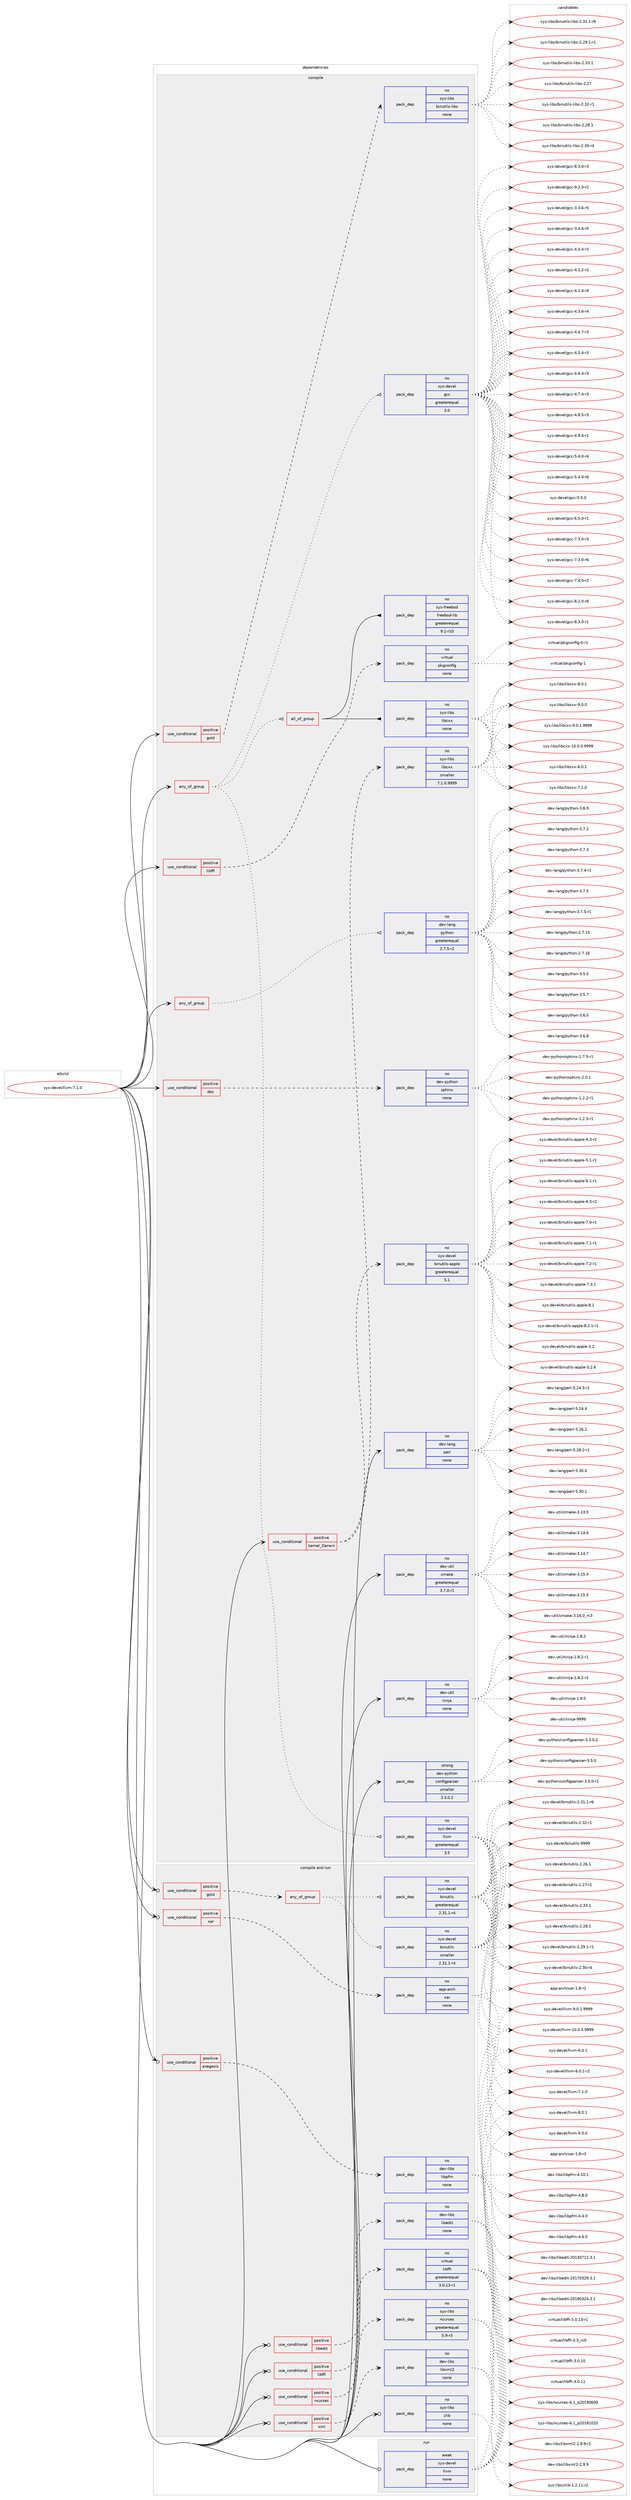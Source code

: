 digraph prolog {

# *************
# Graph options
# *************

newrank=true;
concentrate=true;
compound=true;
graph [rankdir=LR,fontname=Helvetica,fontsize=10,ranksep=1.5];#, ranksep=2.5, nodesep=0.2];
edge  [arrowhead=vee];
node  [fontname=Helvetica,fontsize=10];

# **********
# The ebuild
# **********

subgraph cluster_leftcol {
color=gray;
rank=same;
label=<<i>ebuild</i>>;
id [label="sys-devel/llvm-7.1.0", color=red, width=4, href="../sys-devel/llvm-7.1.0.svg"];
}

# ****************
# The dependencies
# ****************

subgraph cluster_midcol {
color=gray;
label=<<i>dependencies</i>>;
subgraph cluster_compile {
fillcolor="#eeeeee";
style=filled;
label=<<i>compile</i>>;
subgraph any15049 {
dependency890521 [label=<<TABLE BORDER="0" CELLBORDER="1" CELLSPACING="0" CELLPADDING="4"><TR><TD CELLPADDING="10">any_of_group</TD></TR></TABLE>>, shape=none, color=red];subgraph pack660897 {
dependency890522 [label=<<TABLE BORDER="0" CELLBORDER="1" CELLSPACING="0" CELLPADDING="4" WIDTH="220"><TR><TD ROWSPAN="6" CELLPADDING="30">pack_dep</TD></TR><TR><TD WIDTH="110">no</TD></TR><TR><TD>dev-lang</TD></TR><TR><TD>python</TD></TR><TR><TD>greaterequal</TD></TR><TR><TD>2.7.5-r2</TD></TR></TABLE>>, shape=none, color=blue];
}
dependency890521:e -> dependency890522:w [weight=20,style="dotted",arrowhead="oinv"];
}
id:e -> dependency890521:w [weight=20,style="solid",arrowhead="vee"];
subgraph any15050 {
dependency890523 [label=<<TABLE BORDER="0" CELLBORDER="1" CELLSPACING="0" CELLPADDING="4"><TR><TD CELLPADDING="10">any_of_group</TD></TR></TABLE>>, shape=none, color=red];subgraph pack660898 {
dependency890524 [label=<<TABLE BORDER="0" CELLBORDER="1" CELLSPACING="0" CELLPADDING="4" WIDTH="220"><TR><TD ROWSPAN="6" CELLPADDING="30">pack_dep</TD></TR><TR><TD WIDTH="110">no</TD></TR><TR><TD>sys-devel</TD></TR><TR><TD>gcc</TD></TR><TR><TD>greaterequal</TD></TR><TR><TD>3.0</TD></TR></TABLE>>, shape=none, color=blue];
}
dependency890523:e -> dependency890524:w [weight=20,style="dotted",arrowhead="oinv"];
subgraph pack660899 {
dependency890525 [label=<<TABLE BORDER="0" CELLBORDER="1" CELLSPACING="0" CELLPADDING="4" WIDTH="220"><TR><TD ROWSPAN="6" CELLPADDING="30">pack_dep</TD></TR><TR><TD WIDTH="110">no</TD></TR><TR><TD>sys-devel</TD></TR><TR><TD>llvm</TD></TR><TR><TD>greaterequal</TD></TR><TR><TD>3.5</TD></TR></TABLE>>, shape=none, color=blue];
}
dependency890523:e -> dependency890525:w [weight=20,style="dotted",arrowhead="oinv"];
subgraph all537 {
dependency890526 [label=<<TABLE BORDER="0" CELLBORDER="1" CELLSPACING="0" CELLPADDING="4"><TR><TD CELLPADDING="10">all_of_group</TD></TR></TABLE>>, shape=none, color=red];subgraph pack660900 {
dependency890527 [label=<<TABLE BORDER="0" CELLBORDER="1" CELLSPACING="0" CELLPADDING="4" WIDTH="220"><TR><TD ROWSPAN="6" CELLPADDING="30">pack_dep</TD></TR><TR><TD WIDTH="110">no</TD></TR><TR><TD>sys-freebsd</TD></TR><TR><TD>freebsd-lib</TD></TR><TR><TD>greaterequal</TD></TR><TR><TD>9.1-r10</TD></TR></TABLE>>, shape=none, color=blue];
}
dependency890526:e -> dependency890527:w [weight=20,style="solid",arrowhead="inv"];
subgraph pack660901 {
dependency890528 [label=<<TABLE BORDER="0" CELLBORDER="1" CELLSPACING="0" CELLPADDING="4" WIDTH="220"><TR><TD ROWSPAN="6" CELLPADDING="30">pack_dep</TD></TR><TR><TD WIDTH="110">no</TD></TR><TR><TD>sys-libs</TD></TR><TR><TD>libcxx</TD></TR><TR><TD>none</TD></TR><TR><TD></TD></TR></TABLE>>, shape=none, color=blue];
}
dependency890526:e -> dependency890528:w [weight=20,style="solid",arrowhead="inv"];
}
dependency890523:e -> dependency890526:w [weight=20,style="dotted",arrowhead="oinv"];
}
id:e -> dependency890523:w [weight=20,style="solid",arrowhead="vee"];
subgraph cond214041 {
dependency890529 [label=<<TABLE BORDER="0" CELLBORDER="1" CELLSPACING="0" CELLPADDING="4"><TR><TD ROWSPAN="3" CELLPADDING="10">use_conditional</TD></TR><TR><TD>positive</TD></TR><TR><TD>doc</TD></TR></TABLE>>, shape=none, color=red];
subgraph pack660902 {
dependency890530 [label=<<TABLE BORDER="0" CELLBORDER="1" CELLSPACING="0" CELLPADDING="4" WIDTH="220"><TR><TD ROWSPAN="6" CELLPADDING="30">pack_dep</TD></TR><TR><TD WIDTH="110">no</TD></TR><TR><TD>dev-python</TD></TR><TR><TD>sphinx</TD></TR><TR><TD>none</TD></TR><TR><TD></TD></TR></TABLE>>, shape=none, color=blue];
}
dependency890529:e -> dependency890530:w [weight=20,style="dashed",arrowhead="vee"];
}
id:e -> dependency890529:w [weight=20,style="solid",arrowhead="vee"];
subgraph cond214042 {
dependency890531 [label=<<TABLE BORDER="0" CELLBORDER="1" CELLSPACING="0" CELLPADDING="4"><TR><TD ROWSPAN="3" CELLPADDING="10">use_conditional</TD></TR><TR><TD>positive</TD></TR><TR><TD>gold</TD></TR></TABLE>>, shape=none, color=red];
subgraph pack660903 {
dependency890532 [label=<<TABLE BORDER="0" CELLBORDER="1" CELLSPACING="0" CELLPADDING="4" WIDTH="220"><TR><TD ROWSPAN="6" CELLPADDING="30">pack_dep</TD></TR><TR><TD WIDTH="110">no</TD></TR><TR><TD>sys-libs</TD></TR><TR><TD>binutils-libs</TD></TR><TR><TD>none</TD></TR><TR><TD></TD></TR></TABLE>>, shape=none, color=blue];
}
dependency890531:e -> dependency890532:w [weight=20,style="dashed",arrowhead="vee"];
}
id:e -> dependency890531:w [weight=20,style="solid",arrowhead="vee"];
subgraph cond214043 {
dependency890533 [label=<<TABLE BORDER="0" CELLBORDER="1" CELLSPACING="0" CELLPADDING="4"><TR><TD ROWSPAN="3" CELLPADDING="10">use_conditional</TD></TR><TR><TD>positive</TD></TR><TR><TD>kernel_Darwin</TD></TR></TABLE>>, shape=none, color=red];
subgraph pack660904 {
dependency890534 [label=<<TABLE BORDER="0" CELLBORDER="1" CELLSPACING="0" CELLPADDING="4" WIDTH="220"><TR><TD ROWSPAN="6" CELLPADDING="30">pack_dep</TD></TR><TR><TD WIDTH="110">no</TD></TR><TR><TD>sys-libs</TD></TR><TR><TD>libcxx</TD></TR><TR><TD>smaller</TD></TR><TR><TD>7.1.0.9999</TD></TR></TABLE>>, shape=none, color=blue];
}
dependency890533:e -> dependency890534:w [weight=20,style="dashed",arrowhead="vee"];
subgraph pack660905 {
dependency890535 [label=<<TABLE BORDER="0" CELLBORDER="1" CELLSPACING="0" CELLPADDING="4" WIDTH="220"><TR><TD ROWSPAN="6" CELLPADDING="30">pack_dep</TD></TR><TR><TD WIDTH="110">no</TD></TR><TR><TD>sys-devel</TD></TR><TR><TD>binutils-apple</TD></TR><TR><TD>greaterequal</TD></TR><TR><TD>5.1</TD></TR></TABLE>>, shape=none, color=blue];
}
dependency890533:e -> dependency890535:w [weight=20,style="dashed",arrowhead="vee"];
}
id:e -> dependency890533:w [weight=20,style="solid",arrowhead="vee"];
subgraph cond214044 {
dependency890536 [label=<<TABLE BORDER="0" CELLBORDER="1" CELLSPACING="0" CELLPADDING="4"><TR><TD ROWSPAN="3" CELLPADDING="10">use_conditional</TD></TR><TR><TD>positive</TD></TR><TR><TD>libffi</TD></TR></TABLE>>, shape=none, color=red];
subgraph pack660906 {
dependency890537 [label=<<TABLE BORDER="0" CELLBORDER="1" CELLSPACING="0" CELLPADDING="4" WIDTH="220"><TR><TD ROWSPAN="6" CELLPADDING="30">pack_dep</TD></TR><TR><TD WIDTH="110">no</TD></TR><TR><TD>virtual</TD></TR><TR><TD>pkgconfig</TD></TR><TR><TD>none</TD></TR><TR><TD></TD></TR></TABLE>>, shape=none, color=blue];
}
dependency890536:e -> dependency890537:w [weight=20,style="dashed",arrowhead="vee"];
}
id:e -> dependency890536:w [weight=20,style="solid",arrowhead="vee"];
subgraph pack660907 {
dependency890538 [label=<<TABLE BORDER="0" CELLBORDER="1" CELLSPACING="0" CELLPADDING="4" WIDTH="220"><TR><TD ROWSPAN="6" CELLPADDING="30">pack_dep</TD></TR><TR><TD WIDTH="110">no</TD></TR><TR><TD>dev-lang</TD></TR><TR><TD>perl</TD></TR><TR><TD>none</TD></TR><TR><TD></TD></TR></TABLE>>, shape=none, color=blue];
}
id:e -> dependency890538:w [weight=20,style="solid",arrowhead="vee"];
subgraph pack660908 {
dependency890539 [label=<<TABLE BORDER="0" CELLBORDER="1" CELLSPACING="0" CELLPADDING="4" WIDTH="220"><TR><TD ROWSPAN="6" CELLPADDING="30">pack_dep</TD></TR><TR><TD WIDTH="110">no</TD></TR><TR><TD>dev-util</TD></TR><TR><TD>cmake</TD></TR><TR><TD>greaterequal</TD></TR><TR><TD>3.7.0-r1</TD></TR></TABLE>>, shape=none, color=blue];
}
id:e -> dependency890539:w [weight=20,style="solid",arrowhead="vee"];
subgraph pack660909 {
dependency890540 [label=<<TABLE BORDER="0" CELLBORDER="1" CELLSPACING="0" CELLPADDING="4" WIDTH="220"><TR><TD ROWSPAN="6" CELLPADDING="30">pack_dep</TD></TR><TR><TD WIDTH="110">no</TD></TR><TR><TD>dev-util</TD></TR><TR><TD>ninja</TD></TR><TR><TD>none</TD></TR><TR><TD></TD></TR></TABLE>>, shape=none, color=blue];
}
id:e -> dependency890540:w [weight=20,style="solid",arrowhead="vee"];
subgraph pack660910 {
dependency890541 [label=<<TABLE BORDER="0" CELLBORDER="1" CELLSPACING="0" CELLPADDING="4" WIDTH="220"><TR><TD ROWSPAN="6" CELLPADDING="30">pack_dep</TD></TR><TR><TD WIDTH="110">strong</TD></TR><TR><TD>dev-python</TD></TR><TR><TD>configparser</TD></TR><TR><TD>smaller</TD></TR><TR><TD>3.3.0.2</TD></TR></TABLE>>, shape=none, color=blue];
}
id:e -> dependency890541:w [weight=20,style="solid",arrowhead="vee"];
}
subgraph cluster_compileandrun {
fillcolor="#eeeeee";
style=filled;
label=<<i>compile and run</i>>;
subgraph cond214045 {
dependency890542 [label=<<TABLE BORDER="0" CELLBORDER="1" CELLSPACING="0" CELLPADDING="4"><TR><TD ROWSPAN="3" CELLPADDING="10">use_conditional</TD></TR><TR><TD>positive</TD></TR><TR><TD>exegesis</TD></TR></TABLE>>, shape=none, color=red];
subgraph pack660911 {
dependency890543 [label=<<TABLE BORDER="0" CELLBORDER="1" CELLSPACING="0" CELLPADDING="4" WIDTH="220"><TR><TD ROWSPAN="6" CELLPADDING="30">pack_dep</TD></TR><TR><TD WIDTH="110">no</TD></TR><TR><TD>dev-libs</TD></TR><TR><TD>libpfm</TD></TR><TR><TD>none</TD></TR><TR><TD></TD></TR></TABLE>>, shape=none, color=blue];
}
dependency890542:e -> dependency890543:w [weight=20,style="dashed",arrowhead="vee"];
}
id:e -> dependency890542:w [weight=20,style="solid",arrowhead="odotvee"];
subgraph cond214046 {
dependency890544 [label=<<TABLE BORDER="0" CELLBORDER="1" CELLSPACING="0" CELLPADDING="4"><TR><TD ROWSPAN="3" CELLPADDING="10">use_conditional</TD></TR><TR><TD>positive</TD></TR><TR><TD>gold</TD></TR></TABLE>>, shape=none, color=red];
subgraph any15051 {
dependency890545 [label=<<TABLE BORDER="0" CELLBORDER="1" CELLSPACING="0" CELLPADDING="4"><TR><TD CELLPADDING="10">any_of_group</TD></TR></TABLE>>, shape=none, color=red];subgraph pack660912 {
dependency890546 [label=<<TABLE BORDER="0" CELLBORDER="1" CELLSPACING="0" CELLPADDING="4" WIDTH="220"><TR><TD ROWSPAN="6" CELLPADDING="30">pack_dep</TD></TR><TR><TD WIDTH="110">no</TD></TR><TR><TD>sys-devel</TD></TR><TR><TD>binutils</TD></TR><TR><TD>greaterequal</TD></TR><TR><TD>2.31.1-r4</TD></TR></TABLE>>, shape=none, color=blue];
}
dependency890545:e -> dependency890546:w [weight=20,style="dotted",arrowhead="oinv"];
subgraph pack660913 {
dependency890547 [label=<<TABLE BORDER="0" CELLBORDER="1" CELLSPACING="0" CELLPADDING="4" WIDTH="220"><TR><TD ROWSPAN="6" CELLPADDING="30">pack_dep</TD></TR><TR><TD WIDTH="110">no</TD></TR><TR><TD>sys-devel</TD></TR><TR><TD>binutils</TD></TR><TR><TD>smaller</TD></TR><TR><TD>2.31.1-r4</TD></TR></TABLE>>, shape=none, color=blue];
}
dependency890545:e -> dependency890547:w [weight=20,style="dotted",arrowhead="oinv"];
}
dependency890544:e -> dependency890545:w [weight=20,style="dashed",arrowhead="vee"];
}
id:e -> dependency890544:w [weight=20,style="solid",arrowhead="odotvee"];
subgraph cond214047 {
dependency890548 [label=<<TABLE BORDER="0" CELLBORDER="1" CELLSPACING="0" CELLPADDING="4"><TR><TD ROWSPAN="3" CELLPADDING="10">use_conditional</TD></TR><TR><TD>positive</TD></TR><TR><TD>libedit</TD></TR></TABLE>>, shape=none, color=red];
subgraph pack660914 {
dependency890549 [label=<<TABLE BORDER="0" CELLBORDER="1" CELLSPACING="0" CELLPADDING="4" WIDTH="220"><TR><TD ROWSPAN="6" CELLPADDING="30">pack_dep</TD></TR><TR><TD WIDTH="110">no</TD></TR><TR><TD>dev-libs</TD></TR><TR><TD>libedit</TD></TR><TR><TD>none</TD></TR><TR><TD></TD></TR></TABLE>>, shape=none, color=blue];
}
dependency890548:e -> dependency890549:w [weight=20,style="dashed",arrowhead="vee"];
}
id:e -> dependency890548:w [weight=20,style="solid",arrowhead="odotvee"];
subgraph cond214048 {
dependency890550 [label=<<TABLE BORDER="0" CELLBORDER="1" CELLSPACING="0" CELLPADDING="4"><TR><TD ROWSPAN="3" CELLPADDING="10">use_conditional</TD></TR><TR><TD>positive</TD></TR><TR><TD>libffi</TD></TR></TABLE>>, shape=none, color=red];
subgraph pack660915 {
dependency890551 [label=<<TABLE BORDER="0" CELLBORDER="1" CELLSPACING="0" CELLPADDING="4" WIDTH="220"><TR><TD ROWSPAN="6" CELLPADDING="30">pack_dep</TD></TR><TR><TD WIDTH="110">no</TD></TR><TR><TD>virtual</TD></TR><TR><TD>libffi</TD></TR><TR><TD>greaterequal</TD></TR><TR><TD>3.0.13-r1</TD></TR></TABLE>>, shape=none, color=blue];
}
dependency890550:e -> dependency890551:w [weight=20,style="dashed",arrowhead="vee"];
}
id:e -> dependency890550:w [weight=20,style="solid",arrowhead="odotvee"];
subgraph cond214049 {
dependency890552 [label=<<TABLE BORDER="0" CELLBORDER="1" CELLSPACING="0" CELLPADDING="4"><TR><TD ROWSPAN="3" CELLPADDING="10">use_conditional</TD></TR><TR><TD>positive</TD></TR><TR><TD>ncurses</TD></TR></TABLE>>, shape=none, color=red];
subgraph pack660916 {
dependency890553 [label=<<TABLE BORDER="0" CELLBORDER="1" CELLSPACING="0" CELLPADDING="4" WIDTH="220"><TR><TD ROWSPAN="6" CELLPADDING="30">pack_dep</TD></TR><TR><TD WIDTH="110">no</TD></TR><TR><TD>sys-libs</TD></TR><TR><TD>ncurses</TD></TR><TR><TD>greaterequal</TD></TR><TR><TD>5.9-r3</TD></TR></TABLE>>, shape=none, color=blue];
}
dependency890552:e -> dependency890553:w [weight=20,style="dashed",arrowhead="vee"];
}
id:e -> dependency890552:w [weight=20,style="solid",arrowhead="odotvee"];
subgraph cond214050 {
dependency890554 [label=<<TABLE BORDER="0" CELLBORDER="1" CELLSPACING="0" CELLPADDING="4"><TR><TD ROWSPAN="3" CELLPADDING="10">use_conditional</TD></TR><TR><TD>positive</TD></TR><TR><TD>xar</TD></TR></TABLE>>, shape=none, color=red];
subgraph pack660917 {
dependency890555 [label=<<TABLE BORDER="0" CELLBORDER="1" CELLSPACING="0" CELLPADDING="4" WIDTH="220"><TR><TD ROWSPAN="6" CELLPADDING="30">pack_dep</TD></TR><TR><TD WIDTH="110">no</TD></TR><TR><TD>app-arch</TD></TR><TR><TD>xar</TD></TR><TR><TD>none</TD></TR><TR><TD></TD></TR></TABLE>>, shape=none, color=blue];
}
dependency890554:e -> dependency890555:w [weight=20,style="dashed",arrowhead="vee"];
}
id:e -> dependency890554:w [weight=20,style="solid",arrowhead="odotvee"];
subgraph cond214051 {
dependency890556 [label=<<TABLE BORDER="0" CELLBORDER="1" CELLSPACING="0" CELLPADDING="4"><TR><TD ROWSPAN="3" CELLPADDING="10">use_conditional</TD></TR><TR><TD>positive</TD></TR><TR><TD>xml</TD></TR></TABLE>>, shape=none, color=red];
subgraph pack660918 {
dependency890557 [label=<<TABLE BORDER="0" CELLBORDER="1" CELLSPACING="0" CELLPADDING="4" WIDTH="220"><TR><TD ROWSPAN="6" CELLPADDING="30">pack_dep</TD></TR><TR><TD WIDTH="110">no</TD></TR><TR><TD>dev-libs</TD></TR><TR><TD>libxml2</TD></TR><TR><TD>none</TD></TR><TR><TD></TD></TR></TABLE>>, shape=none, color=blue];
}
dependency890556:e -> dependency890557:w [weight=20,style="dashed",arrowhead="vee"];
}
id:e -> dependency890556:w [weight=20,style="solid",arrowhead="odotvee"];
subgraph pack660919 {
dependency890558 [label=<<TABLE BORDER="0" CELLBORDER="1" CELLSPACING="0" CELLPADDING="4" WIDTH="220"><TR><TD ROWSPAN="6" CELLPADDING="30">pack_dep</TD></TR><TR><TD WIDTH="110">no</TD></TR><TR><TD>sys-libs</TD></TR><TR><TD>zlib</TD></TR><TR><TD>none</TD></TR><TR><TD></TD></TR></TABLE>>, shape=none, color=blue];
}
id:e -> dependency890558:w [weight=20,style="solid",arrowhead="odotvee"];
}
subgraph cluster_run {
fillcolor="#eeeeee";
style=filled;
label=<<i>run</i>>;
subgraph pack660920 {
dependency890559 [label=<<TABLE BORDER="0" CELLBORDER="1" CELLSPACING="0" CELLPADDING="4" WIDTH="220"><TR><TD ROWSPAN="6" CELLPADDING="30">pack_dep</TD></TR><TR><TD WIDTH="110">weak</TD></TR><TR><TD>sys-devel</TD></TR><TR><TD>llvm</TD></TR><TR><TD>none</TD></TR><TR><TD></TD></TR></TABLE>>, shape=none, color=blue];
}
id:e -> dependency890559:w [weight=20,style="solid",arrowhead="odot"];
}
}

# **************
# The candidates
# **************

subgraph cluster_choices {
rank=same;
color=gray;
label=<<i>candidates</i>>;

subgraph choice660897 {
color=black;
nodesep=1;
choice10010111845108971101034711212111610411111045504655464953 [label="dev-lang/python-2.7.15", color=red, width=4,href="../dev-lang/python-2.7.15.svg"];
choice10010111845108971101034711212111610411111045504655464954 [label="dev-lang/python-2.7.16", color=red, width=4,href="../dev-lang/python-2.7.16.svg"];
choice100101118451089711010347112121116104111110455146534653 [label="dev-lang/python-3.5.5", color=red, width=4,href="../dev-lang/python-3.5.5.svg"];
choice100101118451089711010347112121116104111110455146534655 [label="dev-lang/python-3.5.7", color=red, width=4,href="../dev-lang/python-3.5.7.svg"];
choice100101118451089711010347112121116104111110455146544653 [label="dev-lang/python-3.6.5", color=red, width=4,href="../dev-lang/python-3.6.5.svg"];
choice100101118451089711010347112121116104111110455146544656 [label="dev-lang/python-3.6.8", color=red, width=4,href="../dev-lang/python-3.6.8.svg"];
choice100101118451089711010347112121116104111110455146544657 [label="dev-lang/python-3.6.9", color=red, width=4,href="../dev-lang/python-3.6.9.svg"];
choice100101118451089711010347112121116104111110455146554650 [label="dev-lang/python-3.7.2", color=red, width=4,href="../dev-lang/python-3.7.2.svg"];
choice100101118451089711010347112121116104111110455146554651 [label="dev-lang/python-3.7.3", color=red, width=4,href="../dev-lang/python-3.7.3.svg"];
choice1001011184510897110103471121211161041111104551465546524511449 [label="dev-lang/python-3.7.4-r1", color=red, width=4,href="../dev-lang/python-3.7.4-r1.svg"];
choice100101118451089711010347112121116104111110455146554653 [label="dev-lang/python-3.7.5", color=red, width=4,href="../dev-lang/python-3.7.5.svg"];
choice1001011184510897110103471121211161041111104551465546534511449 [label="dev-lang/python-3.7.5-r1", color=red, width=4,href="../dev-lang/python-3.7.5-r1.svg"];
dependency890522:e -> choice10010111845108971101034711212111610411111045504655464953:w [style=dotted,weight="100"];
dependency890522:e -> choice10010111845108971101034711212111610411111045504655464954:w [style=dotted,weight="100"];
dependency890522:e -> choice100101118451089711010347112121116104111110455146534653:w [style=dotted,weight="100"];
dependency890522:e -> choice100101118451089711010347112121116104111110455146534655:w [style=dotted,weight="100"];
dependency890522:e -> choice100101118451089711010347112121116104111110455146544653:w [style=dotted,weight="100"];
dependency890522:e -> choice100101118451089711010347112121116104111110455146544656:w [style=dotted,weight="100"];
dependency890522:e -> choice100101118451089711010347112121116104111110455146544657:w [style=dotted,weight="100"];
dependency890522:e -> choice100101118451089711010347112121116104111110455146554650:w [style=dotted,weight="100"];
dependency890522:e -> choice100101118451089711010347112121116104111110455146554651:w [style=dotted,weight="100"];
dependency890522:e -> choice1001011184510897110103471121211161041111104551465546524511449:w [style=dotted,weight="100"];
dependency890522:e -> choice100101118451089711010347112121116104111110455146554653:w [style=dotted,weight="100"];
dependency890522:e -> choice1001011184510897110103471121211161041111104551465546534511449:w [style=dotted,weight="100"];
}
subgraph choice660898 {
color=black;
nodesep=1;
choice115121115451001011181011084710399994551465146544511453 [label="sys-devel/gcc-3.3.6-r5", color=red, width=4,href="../sys-devel/gcc-3.3.6-r5.svg"];
choice115121115451001011181011084710399994551465246544511453 [label="sys-devel/gcc-3.4.6-r5", color=red, width=4,href="../sys-devel/gcc-3.4.6-r5.svg"];
choice115121115451001011181011084710399994552464846524511451 [label="sys-devel/gcc-4.0.4-r3", color=red, width=4,href="../sys-devel/gcc-4.0.4-r3.svg"];
choice115121115451001011181011084710399994552464946504511450 [label="sys-devel/gcc-4.1.2-r2", color=red, width=4,href="../sys-devel/gcc-4.1.2-r2.svg"];
choice115121115451001011181011084710399994552465046524511452 [label="sys-devel/gcc-4.2.4-r4", color=red, width=4,href="../sys-devel/gcc-4.2.4-r4.svg"];
choice115121115451001011181011084710399994552465146544511452 [label="sys-devel/gcc-4.3.6-r4", color=red, width=4,href="../sys-devel/gcc-4.3.6-r4.svg"];
choice115121115451001011181011084710399994552465246554511451 [label="sys-devel/gcc-4.4.7-r3", color=red, width=4,href="../sys-devel/gcc-4.4.7-r3.svg"];
choice115121115451001011181011084710399994552465346524511451 [label="sys-devel/gcc-4.5.4-r3", color=red, width=4,href="../sys-devel/gcc-4.5.4-r3.svg"];
choice115121115451001011181011084710399994552465446524511451 [label="sys-devel/gcc-4.6.4-r3", color=red, width=4,href="../sys-devel/gcc-4.6.4-r3.svg"];
choice115121115451001011181011084710399994552465546524511451 [label="sys-devel/gcc-4.7.4-r3", color=red, width=4,href="../sys-devel/gcc-4.7.4-r3.svg"];
choice115121115451001011181011084710399994552465646534511451 [label="sys-devel/gcc-4.8.5-r3", color=red, width=4,href="../sys-devel/gcc-4.8.5-r3.svg"];
choice115121115451001011181011084710399994552465746524511449 [label="sys-devel/gcc-4.9.4-r1", color=red, width=4,href="../sys-devel/gcc-4.9.4-r1.svg"];
choice115121115451001011181011084710399994553465246484511452 [label="sys-devel/gcc-5.4.0-r4", color=red, width=4,href="../sys-devel/gcc-5.4.0-r4.svg"];
choice115121115451001011181011084710399994553465246484511454 [label="sys-devel/gcc-5.4.0-r6", color=red, width=4,href="../sys-devel/gcc-5.4.0-r6.svg"];
choice11512111545100101118101108471039999455346534648 [label="sys-devel/gcc-5.5.0", color=red, width=4,href="../sys-devel/gcc-5.5.0.svg"];
choice115121115451001011181011084710399994554465346484511449 [label="sys-devel/gcc-6.5.0-r1", color=red, width=4,href="../sys-devel/gcc-6.5.0-r1.svg"];
choice115121115451001011181011084710399994555465146484511451 [label="sys-devel/gcc-7.3.0-r3", color=red, width=4,href="../sys-devel/gcc-7.3.0-r3.svg"];
choice115121115451001011181011084710399994555465146484511454 [label="sys-devel/gcc-7.3.0-r6", color=red, width=4,href="../sys-devel/gcc-7.3.0-r6.svg"];
choice115121115451001011181011084710399994555465246484511450 [label="sys-devel/gcc-7.4.0-r2", color=red, width=4,href="../sys-devel/gcc-7.4.0-r2.svg"];
choice115121115451001011181011084710399994556465046484511454 [label="sys-devel/gcc-8.2.0-r6", color=red, width=4,href="../sys-devel/gcc-8.2.0-r6.svg"];
choice115121115451001011181011084710399994556465146484511449 [label="sys-devel/gcc-8.3.0-r1", color=red, width=4,href="../sys-devel/gcc-8.3.0-r1.svg"];
choice115121115451001011181011084710399994556465146484511451 [label="sys-devel/gcc-8.3.0-r3", color=red, width=4,href="../sys-devel/gcc-8.3.0-r3.svg"];
choice115121115451001011181011084710399994557465046484511450 [label="sys-devel/gcc-9.2.0-r2", color=red, width=4,href="../sys-devel/gcc-9.2.0-r2.svg"];
dependency890524:e -> choice115121115451001011181011084710399994551465146544511453:w [style=dotted,weight="100"];
dependency890524:e -> choice115121115451001011181011084710399994551465246544511453:w [style=dotted,weight="100"];
dependency890524:e -> choice115121115451001011181011084710399994552464846524511451:w [style=dotted,weight="100"];
dependency890524:e -> choice115121115451001011181011084710399994552464946504511450:w [style=dotted,weight="100"];
dependency890524:e -> choice115121115451001011181011084710399994552465046524511452:w [style=dotted,weight="100"];
dependency890524:e -> choice115121115451001011181011084710399994552465146544511452:w [style=dotted,weight="100"];
dependency890524:e -> choice115121115451001011181011084710399994552465246554511451:w [style=dotted,weight="100"];
dependency890524:e -> choice115121115451001011181011084710399994552465346524511451:w [style=dotted,weight="100"];
dependency890524:e -> choice115121115451001011181011084710399994552465446524511451:w [style=dotted,weight="100"];
dependency890524:e -> choice115121115451001011181011084710399994552465546524511451:w [style=dotted,weight="100"];
dependency890524:e -> choice115121115451001011181011084710399994552465646534511451:w [style=dotted,weight="100"];
dependency890524:e -> choice115121115451001011181011084710399994552465746524511449:w [style=dotted,weight="100"];
dependency890524:e -> choice115121115451001011181011084710399994553465246484511452:w [style=dotted,weight="100"];
dependency890524:e -> choice115121115451001011181011084710399994553465246484511454:w [style=dotted,weight="100"];
dependency890524:e -> choice11512111545100101118101108471039999455346534648:w [style=dotted,weight="100"];
dependency890524:e -> choice115121115451001011181011084710399994554465346484511449:w [style=dotted,weight="100"];
dependency890524:e -> choice115121115451001011181011084710399994555465146484511451:w [style=dotted,weight="100"];
dependency890524:e -> choice115121115451001011181011084710399994555465146484511454:w [style=dotted,weight="100"];
dependency890524:e -> choice115121115451001011181011084710399994555465246484511450:w [style=dotted,weight="100"];
dependency890524:e -> choice115121115451001011181011084710399994556465046484511454:w [style=dotted,weight="100"];
dependency890524:e -> choice115121115451001011181011084710399994556465146484511449:w [style=dotted,weight="100"];
dependency890524:e -> choice115121115451001011181011084710399994556465146484511451:w [style=dotted,weight="100"];
dependency890524:e -> choice115121115451001011181011084710399994557465046484511450:w [style=dotted,weight="100"];
}
subgraph choice660899 {
color=black;
nodesep=1;
choice1151211154510010111810110847108108118109454948464846484657575757 [label="sys-devel/llvm-10.0.0.9999", color=red, width=4,href="../sys-devel/llvm-10.0.0.9999.svg"];
choice1151211154510010111810110847108108118109455446484649 [label="sys-devel/llvm-6.0.1", color=red, width=4,href="../sys-devel/llvm-6.0.1.svg"];
choice11512111545100101118101108471081081181094554464846494511450 [label="sys-devel/llvm-6.0.1-r2", color=red, width=4,href="../sys-devel/llvm-6.0.1-r2.svg"];
choice1151211154510010111810110847108108118109455546494648 [label="sys-devel/llvm-7.1.0", color=red, width=4,href="../sys-devel/llvm-7.1.0.svg"];
choice1151211154510010111810110847108108118109455646484649 [label="sys-devel/llvm-8.0.1", color=red, width=4,href="../sys-devel/llvm-8.0.1.svg"];
choice1151211154510010111810110847108108118109455746484648 [label="sys-devel/llvm-9.0.0", color=red, width=4,href="../sys-devel/llvm-9.0.0.svg"];
choice11512111545100101118101108471081081181094557464846494657575757 [label="sys-devel/llvm-9.0.1.9999", color=red, width=4,href="../sys-devel/llvm-9.0.1.9999.svg"];
dependency890525:e -> choice1151211154510010111810110847108108118109454948464846484657575757:w [style=dotted,weight="100"];
dependency890525:e -> choice1151211154510010111810110847108108118109455446484649:w [style=dotted,weight="100"];
dependency890525:e -> choice11512111545100101118101108471081081181094554464846494511450:w [style=dotted,weight="100"];
dependency890525:e -> choice1151211154510010111810110847108108118109455546494648:w [style=dotted,weight="100"];
dependency890525:e -> choice1151211154510010111810110847108108118109455646484649:w [style=dotted,weight="100"];
dependency890525:e -> choice1151211154510010111810110847108108118109455746484648:w [style=dotted,weight="100"];
dependency890525:e -> choice11512111545100101118101108471081081181094557464846494657575757:w [style=dotted,weight="100"];
}
subgraph choice660900 {
color=black;
nodesep=1;
}
subgraph choice660901 {
color=black;
nodesep=1;
choice1151211154510810598115471081059899120120454948464846484657575757 [label="sys-libs/libcxx-10.0.0.9999", color=red, width=4,href="../sys-libs/libcxx-10.0.0.9999.svg"];
choice1151211154510810598115471081059899120120455446484649 [label="sys-libs/libcxx-6.0.1", color=red, width=4,href="../sys-libs/libcxx-6.0.1.svg"];
choice1151211154510810598115471081059899120120455546494648 [label="sys-libs/libcxx-7.1.0", color=red, width=4,href="../sys-libs/libcxx-7.1.0.svg"];
choice1151211154510810598115471081059899120120455646484649 [label="sys-libs/libcxx-8.0.1", color=red, width=4,href="../sys-libs/libcxx-8.0.1.svg"];
choice1151211154510810598115471081059899120120455746484648 [label="sys-libs/libcxx-9.0.0", color=red, width=4,href="../sys-libs/libcxx-9.0.0.svg"];
choice11512111545108105981154710810598991201204557464846494657575757 [label="sys-libs/libcxx-9.0.1.9999", color=red, width=4,href="../sys-libs/libcxx-9.0.1.9999.svg"];
dependency890528:e -> choice1151211154510810598115471081059899120120454948464846484657575757:w [style=dotted,weight="100"];
dependency890528:e -> choice1151211154510810598115471081059899120120455446484649:w [style=dotted,weight="100"];
dependency890528:e -> choice1151211154510810598115471081059899120120455546494648:w [style=dotted,weight="100"];
dependency890528:e -> choice1151211154510810598115471081059899120120455646484649:w [style=dotted,weight="100"];
dependency890528:e -> choice1151211154510810598115471081059899120120455746484648:w [style=dotted,weight="100"];
dependency890528:e -> choice11512111545108105981154710810598991201204557464846494657575757:w [style=dotted,weight="100"];
}
subgraph choice660902 {
color=black;
nodesep=1;
choice10010111845112121116104111110471151121041051101204549465046504511449 [label="dev-python/sphinx-1.2.2-r1", color=red, width=4,href="../dev-python/sphinx-1.2.2-r1.svg"];
choice10010111845112121116104111110471151121041051101204549465046514511449 [label="dev-python/sphinx-1.2.3-r1", color=red, width=4,href="../dev-python/sphinx-1.2.3-r1.svg"];
choice10010111845112121116104111110471151121041051101204549465546534511449 [label="dev-python/sphinx-1.7.5-r1", color=red, width=4,href="../dev-python/sphinx-1.7.5-r1.svg"];
choice1001011184511212111610411111047115112104105110120455046484649 [label="dev-python/sphinx-2.0.1", color=red, width=4,href="../dev-python/sphinx-2.0.1.svg"];
dependency890530:e -> choice10010111845112121116104111110471151121041051101204549465046504511449:w [style=dotted,weight="100"];
dependency890530:e -> choice10010111845112121116104111110471151121041051101204549465046514511449:w [style=dotted,weight="100"];
dependency890530:e -> choice10010111845112121116104111110471151121041051101204549465546534511449:w [style=dotted,weight="100"];
dependency890530:e -> choice1001011184511212111610411111047115112104105110120455046484649:w [style=dotted,weight="100"];
}
subgraph choice660903 {
color=black;
nodesep=1;
choice1151211154510810598115479810511011711610510811545108105981154550465055 [label="sys-libs/binutils-libs-2.27", color=red, width=4,href="../sys-libs/binutils-libs-2.27.svg"];
choice11512111545108105981154798105110117116105108115451081059811545504650564649 [label="sys-libs/binutils-libs-2.28.1", color=red, width=4,href="../sys-libs/binutils-libs-2.28.1.svg"];
choice115121115451081059811547981051101171161051081154510810598115455046505746494511449 [label="sys-libs/binutils-libs-2.29.1-r1", color=red, width=4,href="../sys-libs/binutils-libs-2.29.1-r1.svg"];
choice11512111545108105981154798105110117116105108115451081059811545504651484511452 [label="sys-libs/binutils-libs-2.30-r4", color=red, width=4,href="../sys-libs/binutils-libs-2.30-r4.svg"];
choice115121115451081059811547981051101171161051081154510810598115455046514946494511454 [label="sys-libs/binutils-libs-2.31.1-r6", color=red, width=4,href="../sys-libs/binutils-libs-2.31.1-r6.svg"];
choice11512111545108105981154798105110117116105108115451081059811545504651504511449 [label="sys-libs/binutils-libs-2.32-r1", color=red, width=4,href="../sys-libs/binutils-libs-2.32-r1.svg"];
choice11512111545108105981154798105110117116105108115451081059811545504651514649 [label="sys-libs/binutils-libs-2.33.1", color=red, width=4,href="../sys-libs/binutils-libs-2.33.1.svg"];
dependency890532:e -> choice1151211154510810598115479810511011711610510811545108105981154550465055:w [style=dotted,weight="100"];
dependency890532:e -> choice11512111545108105981154798105110117116105108115451081059811545504650564649:w [style=dotted,weight="100"];
dependency890532:e -> choice115121115451081059811547981051101171161051081154510810598115455046505746494511449:w [style=dotted,weight="100"];
dependency890532:e -> choice11512111545108105981154798105110117116105108115451081059811545504651484511452:w [style=dotted,weight="100"];
dependency890532:e -> choice115121115451081059811547981051101171161051081154510810598115455046514946494511454:w [style=dotted,weight="100"];
dependency890532:e -> choice11512111545108105981154798105110117116105108115451081059811545504651504511449:w [style=dotted,weight="100"];
dependency890532:e -> choice11512111545108105981154798105110117116105108115451081059811545504651514649:w [style=dotted,weight="100"];
}
subgraph choice660904 {
color=black;
nodesep=1;
choice1151211154510810598115471081059899120120454948464846484657575757 [label="sys-libs/libcxx-10.0.0.9999", color=red, width=4,href="../sys-libs/libcxx-10.0.0.9999.svg"];
choice1151211154510810598115471081059899120120455446484649 [label="sys-libs/libcxx-6.0.1", color=red, width=4,href="../sys-libs/libcxx-6.0.1.svg"];
choice1151211154510810598115471081059899120120455546494648 [label="sys-libs/libcxx-7.1.0", color=red, width=4,href="../sys-libs/libcxx-7.1.0.svg"];
choice1151211154510810598115471081059899120120455646484649 [label="sys-libs/libcxx-8.0.1", color=red, width=4,href="../sys-libs/libcxx-8.0.1.svg"];
choice1151211154510810598115471081059899120120455746484648 [label="sys-libs/libcxx-9.0.0", color=red, width=4,href="../sys-libs/libcxx-9.0.0.svg"];
choice11512111545108105981154710810598991201204557464846494657575757 [label="sys-libs/libcxx-9.0.1.9999", color=red, width=4,href="../sys-libs/libcxx-9.0.1.9999.svg"];
dependency890534:e -> choice1151211154510810598115471081059899120120454948464846484657575757:w [style=dotted,weight="100"];
dependency890534:e -> choice1151211154510810598115471081059899120120455446484649:w [style=dotted,weight="100"];
dependency890534:e -> choice1151211154510810598115471081059899120120455546494648:w [style=dotted,weight="100"];
dependency890534:e -> choice1151211154510810598115471081059899120120455646484649:w [style=dotted,weight="100"];
dependency890534:e -> choice1151211154510810598115471081059899120120455746484648:w [style=dotted,weight="100"];
dependency890534:e -> choice11512111545108105981154710810598991201204557464846494657575757:w [style=dotted,weight="100"];
}
subgraph choice660905 {
color=black;
nodesep=1;
choice115121115451001011181011084798105110117116105108115459711211210810145514650 [label="sys-devel/binutils-apple-3.2", color=red, width=4,href="../sys-devel/binutils-apple-3.2.svg"];
choice1151211154510010111810110847981051101171161051081154597112112108101455146504654 [label="sys-devel/binutils-apple-3.2.6", color=red, width=4,href="../sys-devel/binutils-apple-3.2.6.svg"];
choice1151211154510010111810110847981051101171161051081154597112112108101455246514511450 [label="sys-devel/binutils-apple-4.3-r2", color=red, width=4,href="../sys-devel/binutils-apple-4.3-r2.svg"];
choice1151211154510010111810110847981051101171161051081154597112112108101455346494511449 [label="sys-devel/binutils-apple-5.1-r1", color=red, width=4,href="../sys-devel/binutils-apple-5.1-r1.svg"];
choice1151211154510010111810110847981051101171161051081154597112112108101455446494511449 [label="sys-devel/binutils-apple-6.1-r1", color=red, width=4,href="../sys-devel/binutils-apple-6.1-r1.svg"];
choice1151211154510010111810110847981051101171161051081154597112112108101455446514511450 [label="sys-devel/binutils-apple-6.3-r2", color=red, width=4,href="../sys-devel/binutils-apple-6.3-r2.svg"];
choice1151211154510010111810110847981051101171161051081154597112112108101455546484511449 [label="sys-devel/binutils-apple-7.0-r1", color=red, width=4,href="../sys-devel/binutils-apple-7.0-r1.svg"];
choice1151211154510010111810110847981051101171161051081154597112112108101455546494511449 [label="sys-devel/binutils-apple-7.1-r1", color=red, width=4,href="../sys-devel/binutils-apple-7.1-r1.svg"];
choice1151211154510010111810110847981051101171161051081154597112112108101455546504511449 [label="sys-devel/binutils-apple-7.2-r1", color=red, width=4,href="../sys-devel/binutils-apple-7.2-r1.svg"];
choice1151211154510010111810110847981051101171161051081154597112112108101455546514649 [label="sys-devel/binutils-apple-7.3.1", color=red, width=4,href="../sys-devel/binutils-apple-7.3.1.svg"];
choice115121115451001011181011084798105110117116105108115459711211210810145564649 [label="sys-devel/binutils-apple-8.1", color=red, width=4,href="../sys-devel/binutils-apple-8.1.svg"];
choice11512111545100101118101108479810511011711610510811545971121121081014556465046494511449 [label="sys-devel/binutils-apple-8.2.1-r1", color=red, width=4,href="../sys-devel/binutils-apple-8.2.1-r1.svg"];
dependency890535:e -> choice115121115451001011181011084798105110117116105108115459711211210810145514650:w [style=dotted,weight="100"];
dependency890535:e -> choice1151211154510010111810110847981051101171161051081154597112112108101455146504654:w [style=dotted,weight="100"];
dependency890535:e -> choice1151211154510010111810110847981051101171161051081154597112112108101455246514511450:w [style=dotted,weight="100"];
dependency890535:e -> choice1151211154510010111810110847981051101171161051081154597112112108101455346494511449:w [style=dotted,weight="100"];
dependency890535:e -> choice1151211154510010111810110847981051101171161051081154597112112108101455446494511449:w [style=dotted,weight="100"];
dependency890535:e -> choice1151211154510010111810110847981051101171161051081154597112112108101455446514511450:w [style=dotted,weight="100"];
dependency890535:e -> choice1151211154510010111810110847981051101171161051081154597112112108101455546484511449:w [style=dotted,weight="100"];
dependency890535:e -> choice1151211154510010111810110847981051101171161051081154597112112108101455546494511449:w [style=dotted,weight="100"];
dependency890535:e -> choice1151211154510010111810110847981051101171161051081154597112112108101455546504511449:w [style=dotted,weight="100"];
dependency890535:e -> choice1151211154510010111810110847981051101171161051081154597112112108101455546514649:w [style=dotted,weight="100"];
dependency890535:e -> choice115121115451001011181011084798105110117116105108115459711211210810145564649:w [style=dotted,weight="100"];
dependency890535:e -> choice11512111545100101118101108479810511011711610510811545971121121081014556465046494511449:w [style=dotted,weight="100"];
}
subgraph choice660906 {
color=black;
nodesep=1;
choice11810511411611797108471121071039911111010210510345484511449 [label="virtual/pkgconfig-0-r1", color=red, width=4,href="../virtual/pkgconfig-0-r1.svg"];
choice1181051141161179710847112107103991111101021051034549 [label="virtual/pkgconfig-1", color=red, width=4,href="../virtual/pkgconfig-1.svg"];
dependency890537:e -> choice11810511411611797108471121071039911111010210510345484511449:w [style=dotted,weight="100"];
dependency890537:e -> choice1181051141161179710847112107103991111101021051034549:w [style=dotted,weight="100"];
}
subgraph choice660907 {
color=black;
nodesep=1;
choice100101118451089711010347112101114108455346505246514511449 [label="dev-lang/perl-5.24.3-r1", color=red, width=4,href="../dev-lang/perl-5.24.3-r1.svg"];
choice10010111845108971101034711210111410845534650524652 [label="dev-lang/perl-5.24.4", color=red, width=4,href="../dev-lang/perl-5.24.4.svg"];
choice10010111845108971101034711210111410845534650544650 [label="dev-lang/perl-5.26.2", color=red, width=4,href="../dev-lang/perl-5.26.2.svg"];
choice100101118451089711010347112101114108455346505646504511449 [label="dev-lang/perl-5.28.2-r1", color=red, width=4,href="../dev-lang/perl-5.28.2-r1.svg"];
choice10010111845108971101034711210111410845534651484648 [label="dev-lang/perl-5.30.0", color=red, width=4,href="../dev-lang/perl-5.30.0.svg"];
choice10010111845108971101034711210111410845534651484649 [label="dev-lang/perl-5.30.1", color=red, width=4,href="../dev-lang/perl-5.30.1.svg"];
dependency890538:e -> choice100101118451089711010347112101114108455346505246514511449:w [style=dotted,weight="100"];
dependency890538:e -> choice10010111845108971101034711210111410845534650524652:w [style=dotted,weight="100"];
dependency890538:e -> choice10010111845108971101034711210111410845534650544650:w [style=dotted,weight="100"];
dependency890538:e -> choice100101118451089711010347112101114108455346505646504511449:w [style=dotted,weight="100"];
dependency890538:e -> choice10010111845108971101034711210111410845534651484648:w [style=dotted,weight="100"];
dependency890538:e -> choice10010111845108971101034711210111410845534651484649:w [style=dotted,weight="100"];
}
subgraph choice660908 {
color=black;
nodesep=1;
choice1001011184511711610510847991099710710145514649514653 [label="dev-util/cmake-3.13.5", color=red, width=4,href="../dev-util/cmake-3.13.5.svg"];
choice1001011184511711610510847991099710710145514649524654 [label="dev-util/cmake-3.14.6", color=red, width=4,href="../dev-util/cmake-3.14.6.svg"];
choice1001011184511711610510847991099710710145514649524655 [label="dev-util/cmake-3.14.7", color=red, width=4,href="../dev-util/cmake-3.14.7.svg"];
choice1001011184511711610510847991099710710145514649534652 [label="dev-util/cmake-3.15.4", color=red, width=4,href="../dev-util/cmake-3.15.4.svg"];
choice1001011184511711610510847991099710710145514649534653 [label="dev-util/cmake-3.15.5", color=red, width=4,href="../dev-util/cmake-3.15.5.svg"];
choice1001011184511711610510847991099710710145514649544648951149951 [label="dev-util/cmake-3.16.0_rc3", color=red, width=4,href="../dev-util/cmake-3.16.0_rc3.svg"];
dependency890539:e -> choice1001011184511711610510847991099710710145514649514653:w [style=dotted,weight="100"];
dependency890539:e -> choice1001011184511711610510847991099710710145514649524654:w [style=dotted,weight="100"];
dependency890539:e -> choice1001011184511711610510847991099710710145514649524655:w [style=dotted,weight="100"];
dependency890539:e -> choice1001011184511711610510847991099710710145514649534652:w [style=dotted,weight="100"];
dependency890539:e -> choice1001011184511711610510847991099710710145514649534653:w [style=dotted,weight="100"];
dependency890539:e -> choice1001011184511711610510847991099710710145514649544648951149951:w [style=dotted,weight="100"];
}
subgraph choice660909 {
color=black;
nodesep=1;
choice100101118451171161051084711010511010697454946564650 [label="dev-util/ninja-1.8.2", color=red, width=4,href="../dev-util/ninja-1.8.2.svg"];
choice1001011184511711610510847110105110106974549465646504511449 [label="dev-util/ninja-1.8.2-r1", color=red, width=4,href="../dev-util/ninja-1.8.2-r1.svg"];
choice1001011184511711610510847110105110106974549465646504511450 [label="dev-util/ninja-1.8.2-r2", color=red, width=4,href="../dev-util/ninja-1.8.2-r2.svg"];
choice100101118451171161051084711010511010697454946574648 [label="dev-util/ninja-1.9.0", color=red, width=4,href="../dev-util/ninja-1.9.0.svg"];
choice1001011184511711610510847110105110106974557575757 [label="dev-util/ninja-9999", color=red, width=4,href="../dev-util/ninja-9999.svg"];
dependency890540:e -> choice100101118451171161051084711010511010697454946564650:w [style=dotted,weight="100"];
dependency890540:e -> choice1001011184511711610510847110105110106974549465646504511449:w [style=dotted,weight="100"];
dependency890540:e -> choice1001011184511711610510847110105110106974549465646504511450:w [style=dotted,weight="100"];
dependency890540:e -> choice100101118451171161051084711010511010697454946574648:w [style=dotted,weight="100"];
dependency890540:e -> choice1001011184511711610510847110105110106974557575757:w [style=dotted,weight="100"];
}
subgraph choice660910 {
color=black;
nodesep=1;
choice100101118451121211161041111104799111110102105103112971141151011144551465146484650 [label="dev-python/configparser-3.3.0.2", color=red, width=4,href="../dev-python/configparser-3.3.0.2.svg"];
choice10010111845112121116104111110479911111010210510311297114115101114455146534648 [label="dev-python/configparser-3.5.0", color=red, width=4,href="../dev-python/configparser-3.5.0.svg"];
choice100101118451121211161041111104799111110102105103112971141151011144551465346484511449 [label="dev-python/configparser-3.5.0-r1", color=red, width=4,href="../dev-python/configparser-3.5.0-r1.svg"];
dependency890541:e -> choice100101118451121211161041111104799111110102105103112971141151011144551465146484650:w [style=dotted,weight="100"];
dependency890541:e -> choice10010111845112121116104111110479911111010210510311297114115101114455146534648:w [style=dotted,weight="100"];
dependency890541:e -> choice100101118451121211161041111104799111110102105103112971141151011144551465346484511449:w [style=dotted,weight="100"];
}
subgraph choice660911 {
color=black;
nodesep=1;
choice1001011184510810598115471081059811210210945524649484649 [label="dev-libs/libpfm-4.10.1", color=red, width=4,href="../dev-libs/libpfm-4.10.1.svg"];
choice10010111845108105981154710810598112102109455246524648 [label="dev-libs/libpfm-4.4.0", color=red, width=4,href="../dev-libs/libpfm-4.4.0.svg"];
choice10010111845108105981154710810598112102109455246544648 [label="dev-libs/libpfm-4.6.0", color=red, width=4,href="../dev-libs/libpfm-4.6.0.svg"];
choice10010111845108105981154710810598112102109455246564648 [label="dev-libs/libpfm-4.8.0", color=red, width=4,href="../dev-libs/libpfm-4.8.0.svg"];
dependency890543:e -> choice1001011184510810598115471081059811210210945524649484649:w [style=dotted,weight="100"];
dependency890543:e -> choice10010111845108105981154710810598112102109455246524648:w [style=dotted,weight="100"];
dependency890543:e -> choice10010111845108105981154710810598112102109455246544648:w [style=dotted,weight="100"];
dependency890543:e -> choice10010111845108105981154710810598112102109455246564648:w [style=dotted,weight="100"];
}
subgraph choice660912 {
color=black;
nodesep=1;
choice11512111545100101118101108479810511011711610510811545504650544649 [label="sys-devel/binutils-2.26.1", color=red, width=4,href="../sys-devel/binutils-2.26.1.svg"];
choice11512111545100101118101108479810511011711610510811545504650554511449 [label="sys-devel/binutils-2.27-r1", color=red, width=4,href="../sys-devel/binutils-2.27-r1.svg"];
choice11512111545100101118101108479810511011711610510811545504650564649 [label="sys-devel/binutils-2.28.1", color=red, width=4,href="../sys-devel/binutils-2.28.1.svg"];
choice115121115451001011181011084798105110117116105108115455046505746494511449 [label="sys-devel/binutils-2.29.1-r1", color=red, width=4,href="../sys-devel/binutils-2.29.1-r1.svg"];
choice11512111545100101118101108479810511011711610510811545504651484511452 [label="sys-devel/binutils-2.30-r4", color=red, width=4,href="../sys-devel/binutils-2.30-r4.svg"];
choice115121115451001011181011084798105110117116105108115455046514946494511454 [label="sys-devel/binutils-2.31.1-r6", color=red, width=4,href="../sys-devel/binutils-2.31.1-r6.svg"];
choice11512111545100101118101108479810511011711610510811545504651504511449 [label="sys-devel/binutils-2.32-r1", color=red, width=4,href="../sys-devel/binutils-2.32-r1.svg"];
choice11512111545100101118101108479810511011711610510811545504651514649 [label="sys-devel/binutils-2.33.1", color=red, width=4,href="../sys-devel/binutils-2.33.1.svg"];
choice1151211154510010111810110847981051101171161051081154557575757 [label="sys-devel/binutils-9999", color=red, width=4,href="../sys-devel/binutils-9999.svg"];
dependency890546:e -> choice11512111545100101118101108479810511011711610510811545504650544649:w [style=dotted,weight="100"];
dependency890546:e -> choice11512111545100101118101108479810511011711610510811545504650554511449:w [style=dotted,weight="100"];
dependency890546:e -> choice11512111545100101118101108479810511011711610510811545504650564649:w [style=dotted,weight="100"];
dependency890546:e -> choice115121115451001011181011084798105110117116105108115455046505746494511449:w [style=dotted,weight="100"];
dependency890546:e -> choice11512111545100101118101108479810511011711610510811545504651484511452:w [style=dotted,weight="100"];
dependency890546:e -> choice115121115451001011181011084798105110117116105108115455046514946494511454:w [style=dotted,weight="100"];
dependency890546:e -> choice11512111545100101118101108479810511011711610510811545504651504511449:w [style=dotted,weight="100"];
dependency890546:e -> choice11512111545100101118101108479810511011711610510811545504651514649:w [style=dotted,weight="100"];
dependency890546:e -> choice1151211154510010111810110847981051101171161051081154557575757:w [style=dotted,weight="100"];
}
subgraph choice660913 {
color=black;
nodesep=1;
choice11512111545100101118101108479810511011711610510811545504650544649 [label="sys-devel/binutils-2.26.1", color=red, width=4,href="../sys-devel/binutils-2.26.1.svg"];
choice11512111545100101118101108479810511011711610510811545504650554511449 [label="sys-devel/binutils-2.27-r1", color=red, width=4,href="../sys-devel/binutils-2.27-r1.svg"];
choice11512111545100101118101108479810511011711610510811545504650564649 [label="sys-devel/binutils-2.28.1", color=red, width=4,href="../sys-devel/binutils-2.28.1.svg"];
choice115121115451001011181011084798105110117116105108115455046505746494511449 [label="sys-devel/binutils-2.29.1-r1", color=red, width=4,href="../sys-devel/binutils-2.29.1-r1.svg"];
choice11512111545100101118101108479810511011711610510811545504651484511452 [label="sys-devel/binutils-2.30-r4", color=red, width=4,href="../sys-devel/binutils-2.30-r4.svg"];
choice115121115451001011181011084798105110117116105108115455046514946494511454 [label="sys-devel/binutils-2.31.1-r6", color=red, width=4,href="../sys-devel/binutils-2.31.1-r6.svg"];
choice11512111545100101118101108479810511011711610510811545504651504511449 [label="sys-devel/binutils-2.32-r1", color=red, width=4,href="../sys-devel/binutils-2.32-r1.svg"];
choice11512111545100101118101108479810511011711610510811545504651514649 [label="sys-devel/binutils-2.33.1", color=red, width=4,href="../sys-devel/binutils-2.33.1.svg"];
choice1151211154510010111810110847981051101171161051081154557575757 [label="sys-devel/binutils-9999", color=red, width=4,href="../sys-devel/binutils-9999.svg"];
dependency890547:e -> choice11512111545100101118101108479810511011711610510811545504650544649:w [style=dotted,weight="100"];
dependency890547:e -> choice11512111545100101118101108479810511011711610510811545504650554511449:w [style=dotted,weight="100"];
dependency890547:e -> choice11512111545100101118101108479810511011711610510811545504650564649:w [style=dotted,weight="100"];
dependency890547:e -> choice115121115451001011181011084798105110117116105108115455046505746494511449:w [style=dotted,weight="100"];
dependency890547:e -> choice11512111545100101118101108479810511011711610510811545504651484511452:w [style=dotted,weight="100"];
dependency890547:e -> choice115121115451001011181011084798105110117116105108115455046514946494511454:w [style=dotted,weight="100"];
dependency890547:e -> choice11512111545100101118101108479810511011711610510811545504651504511449:w [style=dotted,weight="100"];
dependency890547:e -> choice11512111545100101118101108479810511011711610510811545504651514649:w [style=dotted,weight="100"];
dependency890547:e -> choice1151211154510010111810110847981051101171161051081154557575757:w [style=dotted,weight="100"];
}
subgraph choice660914 {
color=black;
nodesep=1;
choice1001011184510810598115471081059810110010511645504849514855495046514649 [label="dev-libs/libedit-20130712.3.1", color=red, width=4,href="../dev-libs/libedit-20130712.3.1.svg"];
choice1001011184510810598115471081059810110010511645504849554851505746514649 [label="dev-libs/libedit-20170329.3.1", color=red, width=4,href="../dev-libs/libedit-20170329.3.1.svg"];
choice1001011184510810598115471081059810110010511645504849574851505246514649 [label="dev-libs/libedit-20190324.3.1", color=red, width=4,href="../dev-libs/libedit-20190324.3.1.svg"];
dependency890549:e -> choice1001011184510810598115471081059810110010511645504849514855495046514649:w [style=dotted,weight="100"];
dependency890549:e -> choice1001011184510810598115471081059810110010511645504849554851505746514649:w [style=dotted,weight="100"];
dependency890549:e -> choice1001011184510810598115471081059810110010511645504849574851505246514649:w [style=dotted,weight="100"];
}
subgraph choice660915 {
color=black;
nodesep=1;
choice11810511411611797108471081059810210210545514648464948 [label="virtual/libffi-3.0.10", color=red, width=4,href="../virtual/libffi-3.0.10.svg"];
choice11810511411611797108471081059810210210545514648464949 [label="virtual/libffi-3.0.11", color=red, width=4,href="../virtual/libffi-3.0.11.svg"];
choice118105114116117971084710810598102102105455146484649514511449 [label="virtual/libffi-3.0.13-r1", color=red, width=4,href="../virtual/libffi-3.0.13-r1.svg"];
choice11810511411611797108471081059810210210545514651951149948 [label="virtual/libffi-3.3_rc0", color=red, width=4,href="../virtual/libffi-3.3_rc0.svg"];
dependency890551:e -> choice11810511411611797108471081059810210210545514648464948:w [style=dotted,weight="100"];
dependency890551:e -> choice11810511411611797108471081059810210210545514648464949:w [style=dotted,weight="100"];
dependency890551:e -> choice118105114116117971084710810598102102105455146484649514511449:w [style=dotted,weight="100"];
dependency890551:e -> choice11810511411611797108471081059810210210545514651951149948:w [style=dotted,weight="100"];
}
subgraph choice660916 {
color=black;
nodesep=1;
choice1151211154510810598115471109911711411510111545544649951125048495649485048 [label="sys-libs/ncurses-6.1_p20181020", color=red, width=4,href="../sys-libs/ncurses-6.1_p20181020.svg"];
choice1151211154510810598115471109911711411510111545544649951125048495748544857 [label="sys-libs/ncurses-6.1_p20190609", color=red, width=4,href="../sys-libs/ncurses-6.1_p20190609.svg"];
dependency890553:e -> choice1151211154510810598115471109911711411510111545544649951125048495649485048:w [style=dotted,weight="100"];
dependency890553:e -> choice1151211154510810598115471109911711411510111545544649951125048495748544857:w [style=dotted,weight="100"];
}
subgraph choice660917 {
color=black;
nodesep=1;
choice971121124597114991044712097114454946564511450 [label="app-arch/xar-1.8-r2", color=red, width=4,href="../app-arch/xar-1.8-r2.svg"];
choice971121124597114991044712097114454946564511451 [label="app-arch/xar-1.8-r3", color=red, width=4,href="../app-arch/xar-1.8-r3.svg"];
dependency890555:e -> choice971121124597114991044712097114454946564511450:w [style=dotted,weight="100"];
dependency890555:e -> choice971121124597114991044712097114454946564511451:w [style=dotted,weight="100"];
}
subgraph choice660918 {
color=black;
nodesep=1;
choice1001011184510810598115471081059812010910850455046574657 [label="dev-libs/libxml2-2.9.9", color=red, width=4,href="../dev-libs/libxml2-2.9.9.svg"];
choice10010111845108105981154710810598120109108504550465746574511449 [label="dev-libs/libxml2-2.9.9-r1", color=red, width=4,href="../dev-libs/libxml2-2.9.9-r1.svg"];
dependency890557:e -> choice1001011184510810598115471081059812010910850455046574657:w [style=dotted,weight="100"];
dependency890557:e -> choice10010111845108105981154710810598120109108504550465746574511449:w [style=dotted,weight="100"];
}
subgraph choice660919 {
color=black;
nodesep=1;
choice11512111545108105981154712210810598454946504649494511450 [label="sys-libs/zlib-1.2.11-r2", color=red, width=4,href="../sys-libs/zlib-1.2.11-r2.svg"];
dependency890558:e -> choice11512111545108105981154712210810598454946504649494511450:w [style=dotted,weight="100"];
}
subgraph choice660920 {
color=black;
nodesep=1;
choice1151211154510010111810110847108108118109454948464846484657575757 [label="sys-devel/llvm-10.0.0.9999", color=red, width=4,href="../sys-devel/llvm-10.0.0.9999.svg"];
choice1151211154510010111810110847108108118109455446484649 [label="sys-devel/llvm-6.0.1", color=red, width=4,href="../sys-devel/llvm-6.0.1.svg"];
choice11512111545100101118101108471081081181094554464846494511450 [label="sys-devel/llvm-6.0.1-r2", color=red, width=4,href="../sys-devel/llvm-6.0.1-r2.svg"];
choice1151211154510010111810110847108108118109455546494648 [label="sys-devel/llvm-7.1.0", color=red, width=4,href="../sys-devel/llvm-7.1.0.svg"];
choice1151211154510010111810110847108108118109455646484649 [label="sys-devel/llvm-8.0.1", color=red, width=4,href="../sys-devel/llvm-8.0.1.svg"];
choice1151211154510010111810110847108108118109455746484648 [label="sys-devel/llvm-9.0.0", color=red, width=4,href="../sys-devel/llvm-9.0.0.svg"];
choice11512111545100101118101108471081081181094557464846494657575757 [label="sys-devel/llvm-9.0.1.9999", color=red, width=4,href="../sys-devel/llvm-9.0.1.9999.svg"];
dependency890559:e -> choice1151211154510010111810110847108108118109454948464846484657575757:w [style=dotted,weight="100"];
dependency890559:e -> choice1151211154510010111810110847108108118109455446484649:w [style=dotted,weight="100"];
dependency890559:e -> choice11512111545100101118101108471081081181094554464846494511450:w [style=dotted,weight="100"];
dependency890559:e -> choice1151211154510010111810110847108108118109455546494648:w [style=dotted,weight="100"];
dependency890559:e -> choice1151211154510010111810110847108108118109455646484649:w [style=dotted,weight="100"];
dependency890559:e -> choice1151211154510010111810110847108108118109455746484648:w [style=dotted,weight="100"];
dependency890559:e -> choice11512111545100101118101108471081081181094557464846494657575757:w [style=dotted,weight="100"];
}
}

}
